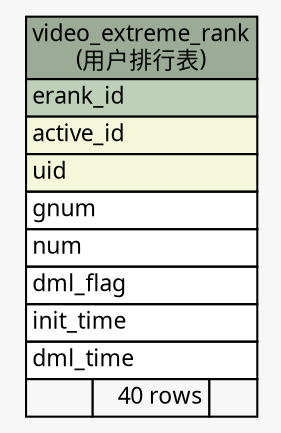 // dot 2.26.0 on Linux 2.6.32-504.3.3.el6.x86_64
// SchemaSpy rev Unknown
digraph "video_extreme_rank" {
  graph [
    rankdir="RL"
    bgcolor="#f7f7f7"
    nodesep="0.18"
    ranksep="0.46"
    fontname="Microsoft YaHei"
    fontsize="11"
  ];
  node [
    fontname="Microsoft YaHei"
    fontsize="11"
    shape="plaintext"
  ];
  edge [
    arrowsize="0.8"
  ];
  "video_extreme_rank" [
    label=<
    <TABLE BORDER="0" CELLBORDER="1" CELLSPACING="0" BGCOLOR="#ffffff">
      <TR><TD COLSPAN="3" BGCOLOR="#9bab96" ALIGN="CENTER">video_extreme_rank<br/>(用户排行表)</TD></TR>
      <TR><TD PORT="erank_id" COLSPAN="3" BGCOLOR="#bed1b8" ALIGN="LEFT">erank_id</TD></TR>
      <TR><TD PORT="active_id" COLSPAN="3" BGCOLOR="#f4f7da" ALIGN="LEFT">active_id</TD></TR>
      <TR><TD PORT="uid" COLSPAN="3" BGCOLOR="#f4f7da" ALIGN="LEFT">uid</TD></TR>
      <TR><TD PORT="gnum" COLSPAN="3" ALIGN="LEFT">gnum</TD></TR>
      <TR><TD PORT="num" COLSPAN="3" ALIGN="LEFT">num</TD></TR>
      <TR><TD PORT="dml_flag" COLSPAN="3" ALIGN="LEFT">dml_flag</TD></TR>
      <TR><TD PORT="init_time" COLSPAN="3" ALIGN="LEFT">init_time</TD></TR>
      <TR><TD PORT="dml_time" COLSPAN="3" ALIGN="LEFT">dml_time</TD></TR>
      <TR><TD ALIGN="LEFT" BGCOLOR="#f7f7f7">  </TD><TD ALIGN="RIGHT" BGCOLOR="#f7f7f7">40 rows</TD><TD ALIGN="RIGHT" BGCOLOR="#f7f7f7">  </TD></TR>
    </TABLE>>
    URL="tables/video_extreme_rank.html"
    tooltip="video_extreme_rank"
  ];
}
